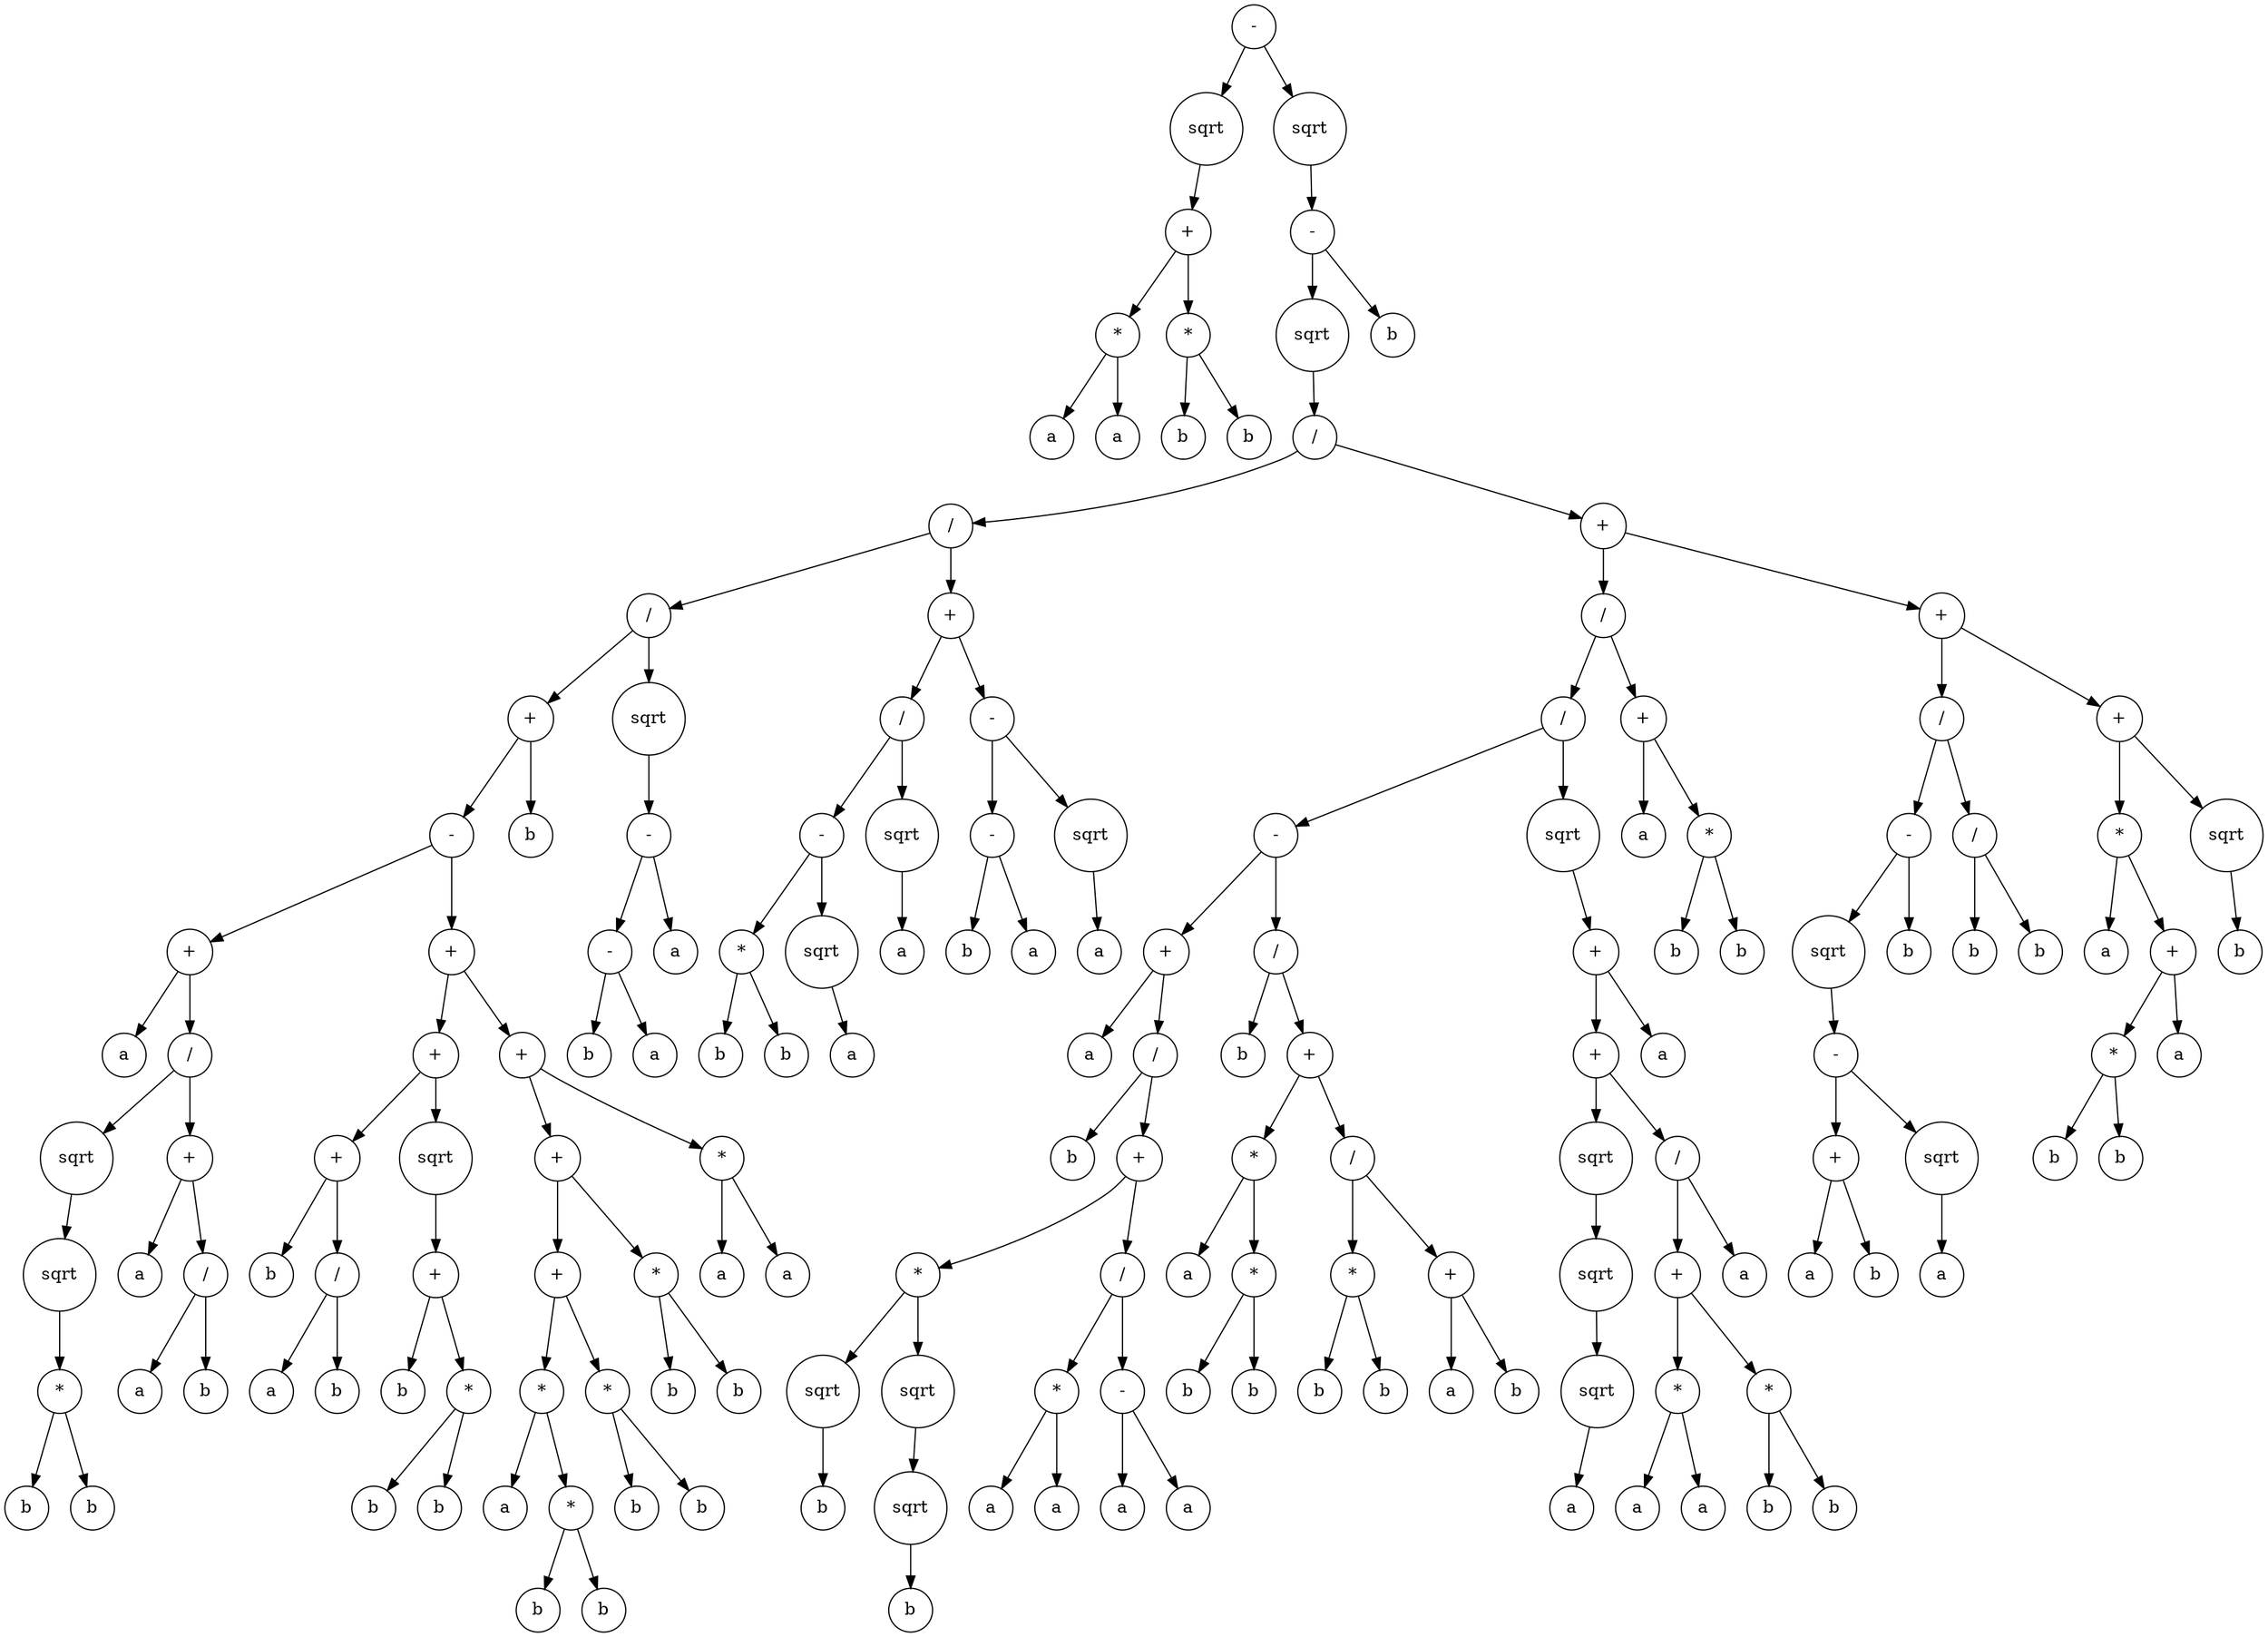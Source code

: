digraph g {
graph [ordering=out];
node [shape=circle];
n[label = "-"];
n0[label = "sqrt"];
n00[label = "+"];
n000[label = "*"];
n0000[label = "a"];
n000 -> n0000;
n0001[label = "a"];
n000 -> n0001;
n00 -> n000;
n001[label = "*"];
n0010[label = "b"];
n001 -> n0010;
n0011[label = "b"];
n001 -> n0011;
n00 -> n001;
n0 -> n00;
n -> n0;
n1[label = "sqrt"];
n10[label = "-"];
n100[label = "sqrt"];
n1000[label = "/"];
n10000[label = "/"];
n100000[label = "/"];
n1000000[label = "+"];
n10000000[label = "-"];
n100000000[label = "+"];
n1000000000[label = "a"];
n100000000 -> n1000000000;
n1000000001[label = "/"];
n10000000010[label = "sqrt"];
n100000000100[label = "sqrt"];
n1000000001000[label = "*"];
n10000000010000[label = "b"];
n1000000001000 -> n10000000010000;
n10000000010001[label = "b"];
n1000000001000 -> n10000000010001;
n100000000100 -> n1000000001000;
n10000000010 -> n100000000100;
n1000000001 -> n10000000010;
n10000000011[label = "+"];
n100000000110[label = "a"];
n10000000011 -> n100000000110;
n100000000111[label = "/"];
n1000000001110[label = "a"];
n100000000111 -> n1000000001110;
n1000000001111[label = "b"];
n100000000111 -> n1000000001111;
n10000000011 -> n100000000111;
n1000000001 -> n10000000011;
n100000000 -> n1000000001;
n10000000 -> n100000000;
n100000001[label = "+"];
n1000000010[label = "+"];
n10000000100[label = "+"];
n100000001000[label = "b"];
n10000000100 -> n100000001000;
n100000001001[label = "/"];
n1000000010010[label = "a"];
n100000001001 -> n1000000010010;
n1000000010011[label = "b"];
n100000001001 -> n1000000010011;
n10000000100 -> n100000001001;
n1000000010 -> n10000000100;
n10000000101[label = "sqrt"];
n100000001010[label = "+"];
n1000000010100[label = "b"];
n100000001010 -> n1000000010100;
n1000000010101[label = "*"];
n10000000101010[label = "b"];
n1000000010101 -> n10000000101010;
n10000000101011[label = "b"];
n1000000010101 -> n10000000101011;
n100000001010 -> n1000000010101;
n10000000101 -> n100000001010;
n1000000010 -> n10000000101;
n100000001 -> n1000000010;
n1000000011[label = "+"];
n10000000110[label = "+"];
n100000001100[label = "+"];
n1000000011000[label = "*"];
n10000000110000[label = "a"];
n1000000011000 -> n10000000110000;
n10000000110001[label = "*"];
n100000001100010[label = "b"];
n10000000110001 -> n100000001100010;
n100000001100011[label = "b"];
n10000000110001 -> n100000001100011;
n1000000011000 -> n10000000110001;
n100000001100 -> n1000000011000;
n1000000011001[label = "*"];
n10000000110010[label = "b"];
n1000000011001 -> n10000000110010;
n10000000110011[label = "b"];
n1000000011001 -> n10000000110011;
n100000001100 -> n1000000011001;
n10000000110 -> n100000001100;
n100000001101[label = "*"];
n1000000011010[label = "b"];
n100000001101 -> n1000000011010;
n1000000011011[label = "b"];
n100000001101 -> n1000000011011;
n10000000110 -> n100000001101;
n1000000011 -> n10000000110;
n10000000111[label = "*"];
n100000001110[label = "a"];
n10000000111 -> n100000001110;
n100000001111[label = "a"];
n10000000111 -> n100000001111;
n1000000011 -> n10000000111;
n100000001 -> n1000000011;
n10000000 -> n100000001;
n1000000 -> n10000000;
n10000001[label = "b"];
n1000000 -> n10000001;
n100000 -> n1000000;
n1000001[label = "sqrt"];
n10000010[label = "-"];
n100000100[label = "-"];
n1000001000[label = "b"];
n100000100 -> n1000001000;
n1000001001[label = "a"];
n100000100 -> n1000001001;
n10000010 -> n100000100;
n100000101[label = "a"];
n10000010 -> n100000101;
n1000001 -> n10000010;
n100000 -> n1000001;
n10000 -> n100000;
n100001[label = "+"];
n1000010[label = "/"];
n10000100[label = "-"];
n100001000[label = "*"];
n1000010000[label = "b"];
n100001000 -> n1000010000;
n1000010001[label = "b"];
n100001000 -> n1000010001;
n10000100 -> n100001000;
n100001001[label = "sqrt"];
n1000010010[label = "a"];
n100001001 -> n1000010010;
n10000100 -> n100001001;
n1000010 -> n10000100;
n10000101[label = "sqrt"];
n100001010[label = "a"];
n10000101 -> n100001010;
n1000010 -> n10000101;
n100001 -> n1000010;
n1000011[label = "-"];
n10000110[label = "-"];
n100001100[label = "b"];
n10000110 -> n100001100;
n100001101[label = "a"];
n10000110 -> n100001101;
n1000011 -> n10000110;
n10000111[label = "sqrt"];
n100001110[label = "a"];
n10000111 -> n100001110;
n1000011 -> n10000111;
n100001 -> n1000011;
n10000 -> n100001;
n1000 -> n10000;
n10001[label = "+"];
n100010[label = "/"];
n1000100[label = "/"];
n10001000[label = "-"];
n100010000[label = "+"];
n1000100000[label = "a"];
n100010000 -> n1000100000;
n1000100001[label = "/"];
n10001000010[label = "b"];
n1000100001 -> n10001000010;
n10001000011[label = "+"];
n100010000110[label = "*"];
n1000100001100[label = "sqrt"];
n10001000011000[label = "b"];
n1000100001100 -> n10001000011000;
n100010000110 -> n1000100001100;
n1000100001101[label = "sqrt"];
n10001000011010[label = "sqrt"];
n100010000110100[label = "b"];
n10001000011010 -> n100010000110100;
n1000100001101 -> n10001000011010;
n100010000110 -> n1000100001101;
n10001000011 -> n100010000110;
n100010000111[label = "/"];
n1000100001110[label = "*"];
n10001000011100[label = "a"];
n1000100001110 -> n10001000011100;
n10001000011101[label = "a"];
n1000100001110 -> n10001000011101;
n100010000111 -> n1000100001110;
n1000100001111[label = "-"];
n10001000011110[label = "a"];
n1000100001111 -> n10001000011110;
n10001000011111[label = "a"];
n1000100001111 -> n10001000011111;
n100010000111 -> n1000100001111;
n10001000011 -> n100010000111;
n1000100001 -> n10001000011;
n100010000 -> n1000100001;
n10001000 -> n100010000;
n100010001[label = "/"];
n1000100010[label = "b"];
n100010001 -> n1000100010;
n1000100011[label = "+"];
n10001000110[label = "*"];
n100010001100[label = "a"];
n10001000110 -> n100010001100;
n100010001101[label = "*"];
n1000100011010[label = "b"];
n100010001101 -> n1000100011010;
n1000100011011[label = "b"];
n100010001101 -> n1000100011011;
n10001000110 -> n100010001101;
n1000100011 -> n10001000110;
n10001000111[label = "/"];
n100010001110[label = "*"];
n1000100011100[label = "b"];
n100010001110 -> n1000100011100;
n1000100011101[label = "b"];
n100010001110 -> n1000100011101;
n10001000111 -> n100010001110;
n100010001111[label = "+"];
n1000100011110[label = "a"];
n100010001111 -> n1000100011110;
n1000100011111[label = "b"];
n100010001111 -> n1000100011111;
n10001000111 -> n100010001111;
n1000100011 -> n10001000111;
n100010001 -> n1000100011;
n10001000 -> n100010001;
n1000100 -> n10001000;
n10001001[label = "sqrt"];
n100010010[label = "+"];
n1000100100[label = "+"];
n10001001000[label = "sqrt"];
n100010010000[label = "sqrt"];
n1000100100000[label = "sqrt"];
n10001001000000[label = "a"];
n1000100100000 -> n10001001000000;
n100010010000 -> n1000100100000;
n10001001000 -> n100010010000;
n1000100100 -> n10001001000;
n10001001001[label = "/"];
n100010010010[label = "+"];
n1000100100100[label = "*"];
n10001001001000[label = "a"];
n1000100100100 -> n10001001001000;
n10001001001001[label = "a"];
n1000100100100 -> n10001001001001;
n100010010010 -> n1000100100100;
n1000100100101[label = "*"];
n10001001001010[label = "b"];
n1000100100101 -> n10001001001010;
n10001001001011[label = "b"];
n1000100100101 -> n10001001001011;
n100010010010 -> n1000100100101;
n10001001001 -> n100010010010;
n100010010011[label = "a"];
n10001001001 -> n100010010011;
n1000100100 -> n10001001001;
n100010010 -> n1000100100;
n1000100101[label = "a"];
n100010010 -> n1000100101;
n10001001 -> n100010010;
n1000100 -> n10001001;
n100010 -> n1000100;
n1000101[label = "+"];
n10001010[label = "a"];
n1000101 -> n10001010;
n10001011[label = "*"];
n100010110[label = "b"];
n10001011 -> n100010110;
n100010111[label = "b"];
n10001011 -> n100010111;
n1000101 -> n10001011;
n100010 -> n1000101;
n10001 -> n100010;
n100011[label = "+"];
n1000110[label = "/"];
n10001100[label = "-"];
n100011000[label = "sqrt"];
n1000110000[label = "-"];
n10001100000[label = "+"];
n100011000000[label = "a"];
n10001100000 -> n100011000000;
n100011000001[label = "b"];
n10001100000 -> n100011000001;
n1000110000 -> n10001100000;
n10001100001[label = "sqrt"];
n100011000010[label = "a"];
n10001100001 -> n100011000010;
n1000110000 -> n10001100001;
n100011000 -> n1000110000;
n10001100 -> n100011000;
n100011001[label = "b"];
n10001100 -> n100011001;
n1000110 -> n10001100;
n10001101[label = "/"];
n100011010[label = "b"];
n10001101 -> n100011010;
n100011011[label = "b"];
n10001101 -> n100011011;
n1000110 -> n10001101;
n100011 -> n1000110;
n1000111[label = "+"];
n10001110[label = "*"];
n100011100[label = "a"];
n10001110 -> n100011100;
n100011101[label = "+"];
n1000111010[label = "*"];
n10001110100[label = "b"];
n1000111010 -> n10001110100;
n10001110101[label = "b"];
n1000111010 -> n10001110101;
n100011101 -> n1000111010;
n1000111011[label = "a"];
n100011101 -> n1000111011;
n10001110 -> n100011101;
n1000111 -> n10001110;
n10001111[label = "sqrt"];
n100011110[label = "b"];
n10001111 -> n100011110;
n1000111 -> n10001111;
n100011 -> n1000111;
n10001 -> n100011;
n1000 -> n10001;
n100 -> n1000;
n10 -> n100;
n101[label = "b"];
n10 -> n101;
n1 -> n10;
n -> n1;
}
